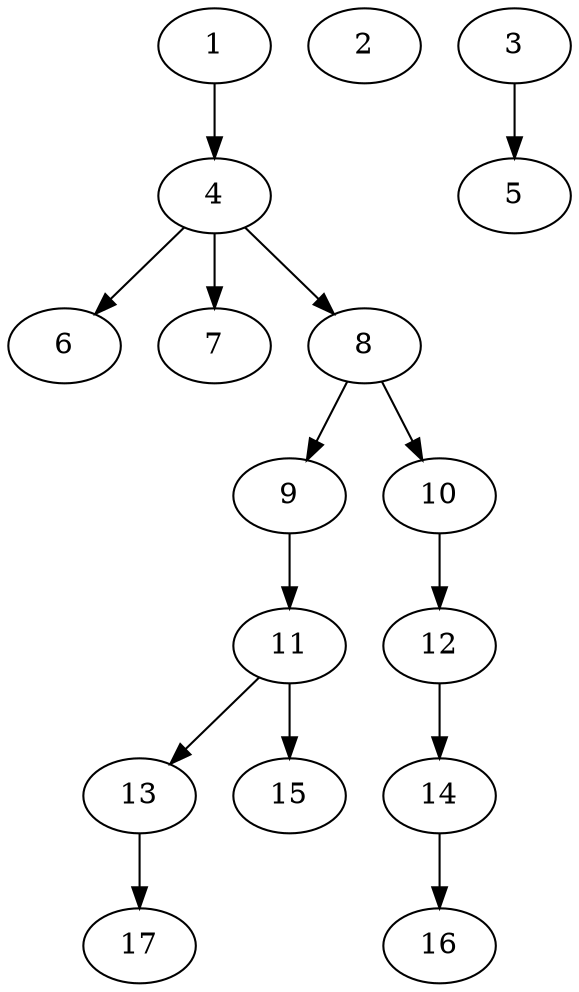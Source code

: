 // DAG (tier=1-easy, mode=data, n=17, ccr=0.350, fat=0.424, density=0.236, regular=0.767, jump=0.055, mindata=1048576, maxdata=8388608)
// DAG automatically generated by daggen at Sun Aug 24 16:33:33 2025
// /home/ermia/Project/Environments/daggen/bin/daggen --dot --ccr 0.350 --fat 0.424 --regular 0.767 --density 0.236 --jump 0.055 --mindata 1048576 --maxdata 8388608 -n 17 
digraph G {
  1 [size="52441503463649168", alpha="0.10", expect_size="26220751731824584"]
  1 -> 4 [size ="38740277854208"]
  2 [size="2630083559406174208", alpha="0.09", expect_size="1315041779703087104"]
  3 [size="200318277929670803456", alpha="0.18", expect_size="100159138964835401728"]
  3 -> 5 [size ="273886339923968"]
  4 [size="2067756853561450", alpha="0.00", expect_size="1033878426780725"]
  4 -> 6 [size ="57538812837888"]
  4 -> 7 [size ="57538812837888"]
  4 -> 8 [size ="57538812837888"]
  5 [size="262987195723105344", alpha="0.00", expect_size="131493597861552672"]
  6 [size="26277991252528376", alpha="0.18", expect_size="13138995626264188"]
  7 [size="282664119934696554496", alpha="0.16", expect_size="141332059967348277248"]
  8 [size="86753615993768688", alpha="0.07", expect_size="43376807996884344"]
  8 -> 9 [size ="56097943584768"]
  8 -> 10 [size ="56097943584768"]
  9 [size="495181010045212033024", alpha="0.20", expect_size="247590505022606016512"]
  9 -> 11 [size ="500725037662208"]
  10 [size="128093148058455344", alpha="0.00", expect_size="64046574029227672"]
  10 -> 12 [size ="105955803004928"]
  11 [size="2178282932723132", alpha="0.09", expect_size="1089141466361566"]
  11 -> 13 [size ="65110664019968"]
  11 -> 15 [size ="65110664019968"]
  12 [size="1151997089058598912", alpha="0.18", expect_size="575998544529299456"]
  12 -> 14 [size ="517981142515712"]
  13 [size="16768075703822402", alpha="0.15", expect_size="8384037851911201"]
  13 -> 17 [size ="362644766720000"]
  14 [size="246548116601073056", alpha="0.04", expect_size="123274058300536528"]
  14 -> 16 [size ="147130681393152"]
  15 [size="92489564925808272", alpha="0.09", expect_size="46244782462904136"]
  16 [size="476950692603363328000", alpha="0.17", expect_size="238475346301681664000"]
  17 [size="224499364930056096", alpha="0.14", expect_size="112249682465028048"]
}